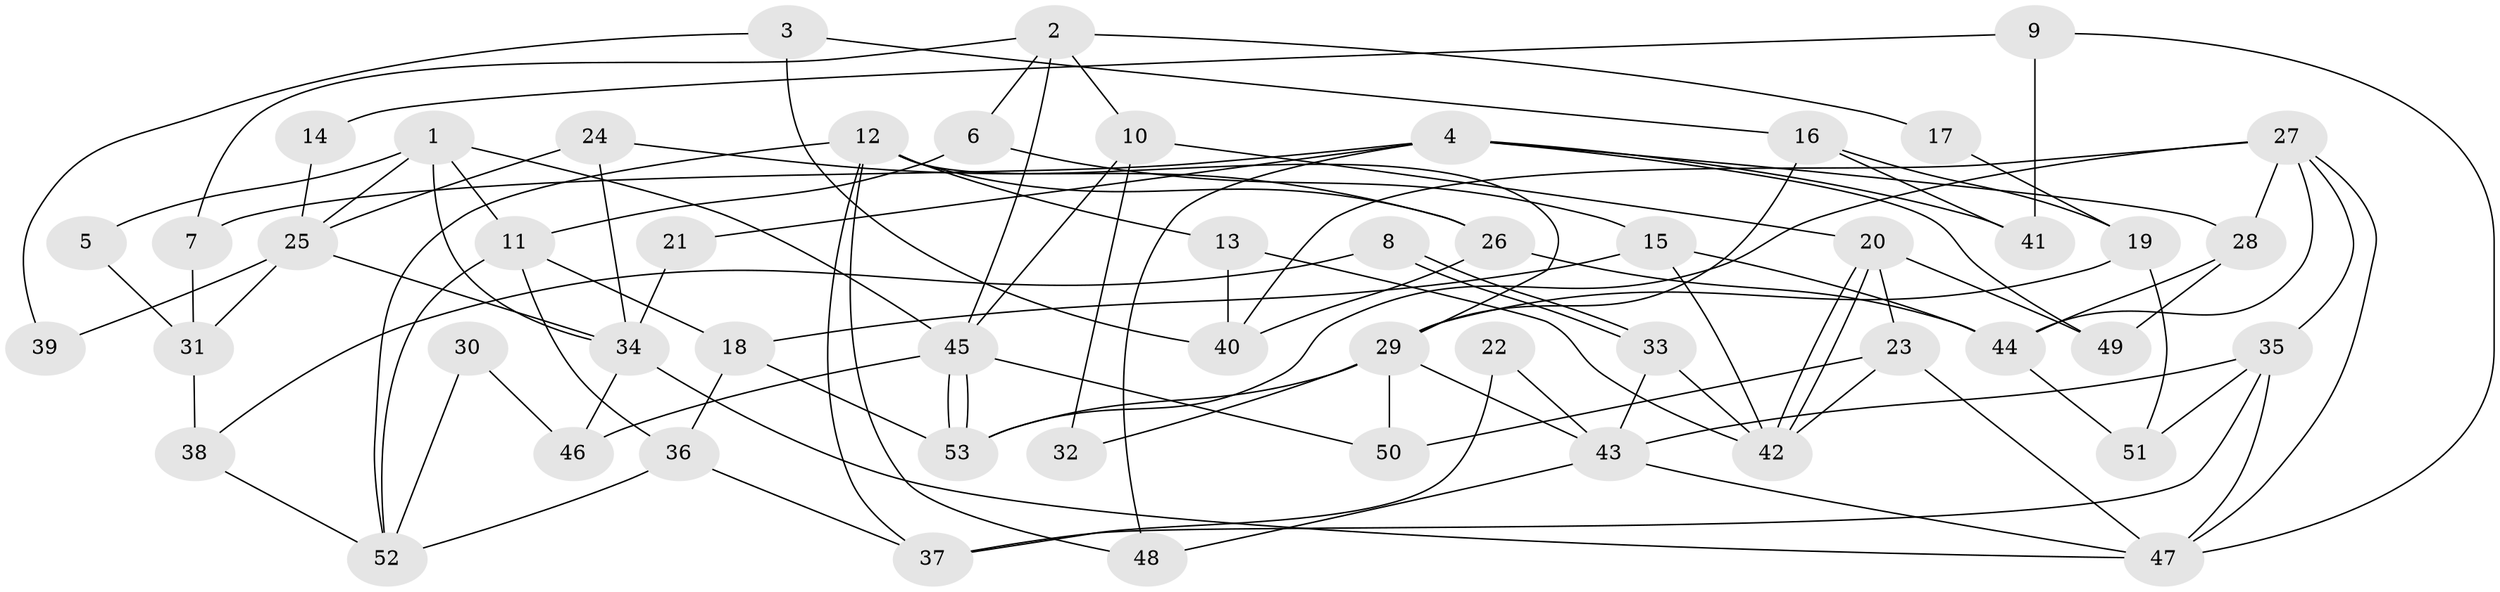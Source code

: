 // Generated by graph-tools (version 1.1) at 2025/15/03/09/25 04:15:20]
// undirected, 53 vertices, 106 edges
graph export_dot {
graph [start="1"]
  node [color=gray90,style=filled];
  1;
  2;
  3;
  4;
  5;
  6;
  7;
  8;
  9;
  10;
  11;
  12;
  13;
  14;
  15;
  16;
  17;
  18;
  19;
  20;
  21;
  22;
  23;
  24;
  25;
  26;
  27;
  28;
  29;
  30;
  31;
  32;
  33;
  34;
  35;
  36;
  37;
  38;
  39;
  40;
  41;
  42;
  43;
  44;
  45;
  46;
  47;
  48;
  49;
  50;
  51;
  52;
  53;
  1 -- 45;
  1 -- 11;
  1 -- 5;
  1 -- 25;
  1 -- 34;
  2 -- 10;
  2 -- 45;
  2 -- 6;
  2 -- 7;
  2 -- 17;
  3 -- 40;
  3 -- 16;
  3 -- 39;
  4 -- 48;
  4 -- 28;
  4 -- 7;
  4 -- 21;
  4 -- 41;
  4 -- 49;
  5 -- 31;
  6 -- 11;
  6 -- 15;
  7 -- 31;
  8 -- 33;
  8 -- 33;
  8 -- 38;
  9 -- 47;
  9 -- 41;
  9 -- 14;
  10 -- 45;
  10 -- 20;
  10 -- 32;
  11 -- 18;
  11 -- 36;
  11 -- 52;
  12 -- 26;
  12 -- 52;
  12 -- 13;
  12 -- 29;
  12 -- 37;
  12 -- 48;
  13 -- 42;
  13 -- 40;
  14 -- 25;
  15 -- 42;
  15 -- 18;
  15 -- 44;
  16 -- 29;
  16 -- 19;
  16 -- 41;
  17 -- 19;
  18 -- 53;
  18 -- 36;
  19 -- 51;
  19 -- 29;
  20 -- 23;
  20 -- 42;
  20 -- 42;
  20 -- 49;
  21 -- 34;
  22 -- 43;
  22 -- 37;
  23 -- 47;
  23 -- 42;
  23 -- 50;
  24 -- 26;
  24 -- 34;
  24 -- 25;
  25 -- 31;
  25 -- 34;
  25 -- 39;
  26 -- 40;
  26 -- 44;
  27 -- 35;
  27 -- 44;
  27 -- 28;
  27 -- 40;
  27 -- 47;
  27 -- 53;
  28 -- 49;
  28 -- 44;
  29 -- 53;
  29 -- 32;
  29 -- 43;
  29 -- 50;
  30 -- 52;
  30 -- 46;
  31 -- 38;
  33 -- 43;
  33 -- 42;
  34 -- 46;
  34 -- 47;
  35 -- 47;
  35 -- 43;
  35 -- 37;
  35 -- 51;
  36 -- 37;
  36 -- 52;
  38 -- 52;
  43 -- 47;
  43 -- 48;
  44 -- 51;
  45 -- 50;
  45 -- 53;
  45 -- 53;
  45 -- 46;
}
